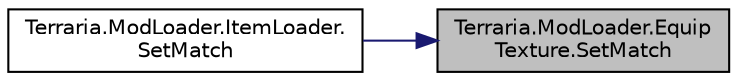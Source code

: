 digraph "Terraria.ModLoader.EquipTexture.SetMatch"
{
 // LATEX_PDF_SIZE
  edge [fontname="Helvetica",fontsize="10",labelfontname="Helvetica",labelfontsize="10"];
  node [fontname="Helvetica",fontsize="10",shape=record];
  rankdir="RL";
  Node1 [label="Terraria.ModLoader.Equip\lTexture.SetMatch",height=0.2,width=0.4,color="black", fillcolor="grey75", style="filled", fontcolor="black",tooltip="Allows you to modify the equipment that the player appears to be wearing. This hook will only be call..."];
  Node1 -> Node2 [dir="back",color="midnightblue",fontsize="10",style="solid",fontname="Helvetica"];
  Node2 [label="Terraria.ModLoader.ItemLoader.\lSetMatch",height=0.2,width=0.4,color="black", fillcolor="white", style="filled",URL="$class_terraria_1_1_mod_loader_1_1_item_loader.html#a3ec5963739590edef9dcdde9e3a3e024",tooltip="Calls EquipTexture.SetMatch, then all GlobalItem.SetMatch hooks."];
}
